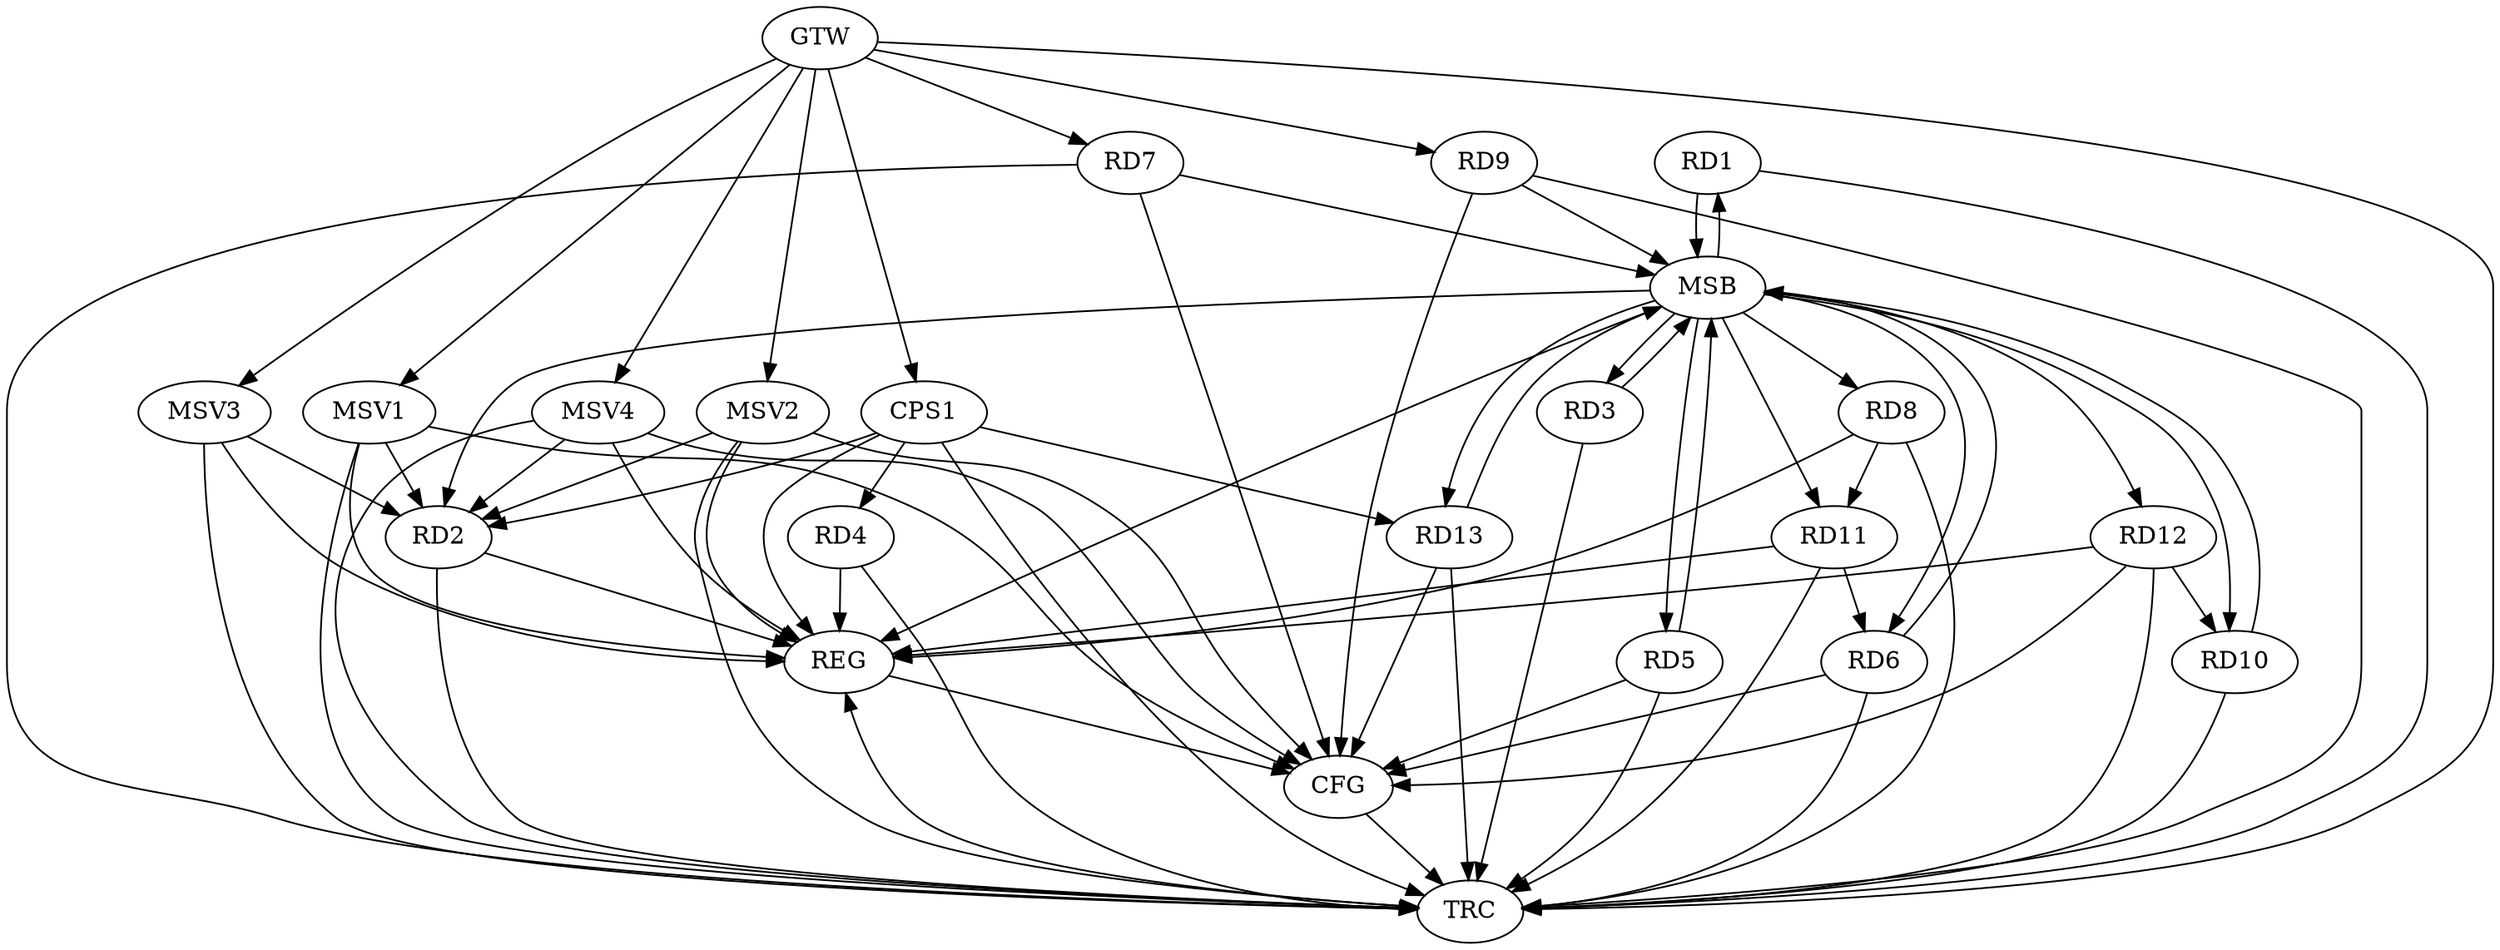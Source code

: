 strict digraph G {
  RD1 [ label="RD1" ];
  RD2 [ label="RD2" ];
  RD3 [ label="RD3" ];
  RD4 [ label="RD4" ];
  RD5 [ label="RD5" ];
  RD6 [ label="RD6" ];
  RD7 [ label="RD7" ];
  RD8 [ label="RD8" ];
  RD9 [ label="RD9" ];
  RD10 [ label="RD10" ];
  RD11 [ label="RD11" ];
  RD12 [ label="RD12" ];
  RD13 [ label="RD13" ];
  CPS1 [ label="CPS1" ];
  GTW [ label="GTW" ];
  REG [ label="REG" ];
  MSB [ label="MSB" ];
  CFG [ label="CFG" ];
  TRC [ label="TRC" ];
  MSV1 [ label="MSV1" ];
  MSV2 [ label="MSV2" ];
  MSV3 [ label="MSV3" ];
  MSV4 [ label="MSV4" ];
  RD11 -> RD6;
  RD8 -> RD11;
  RD12 -> RD10;
  CPS1 -> RD2;
  CPS1 -> RD4;
  CPS1 -> RD13;
  GTW -> RD7;
  GTW -> RD9;
  GTW -> CPS1;
  RD2 -> REG;
  RD4 -> REG;
  RD8 -> REG;
  RD11 -> REG;
  RD12 -> REG;
  CPS1 -> REG;
  RD1 -> MSB;
  MSB -> RD12;
  MSB -> REG;
  RD3 -> MSB;
  MSB -> RD6;
  MSB -> RD8;
  RD5 -> MSB;
  MSB -> RD3;
  MSB -> RD11;
  RD6 -> MSB;
  MSB -> RD5;
  RD7 -> MSB;
  MSB -> RD1;
  MSB -> RD2;
  MSB -> RD13;
  RD9 -> MSB;
  MSB -> RD10;
  RD10 -> MSB;
  RD13 -> MSB;
  RD7 -> CFG;
  RD9 -> CFG;
  RD13 -> CFG;
  RD6 -> CFG;
  RD5 -> CFG;
  RD12 -> CFG;
  REG -> CFG;
  RD1 -> TRC;
  RD2 -> TRC;
  RD3 -> TRC;
  RD4 -> TRC;
  RD5 -> TRC;
  RD6 -> TRC;
  RD7 -> TRC;
  RD8 -> TRC;
  RD9 -> TRC;
  RD10 -> TRC;
  RD11 -> TRC;
  RD12 -> TRC;
  RD13 -> TRC;
  CPS1 -> TRC;
  GTW -> TRC;
  CFG -> TRC;
  TRC -> REG;
  MSV1 -> RD2;
  GTW -> MSV1;
  MSV1 -> REG;
  MSV1 -> TRC;
  MSV1 -> CFG;
  MSV2 -> RD2;
  GTW -> MSV2;
  MSV2 -> REG;
  MSV2 -> TRC;
  MSV2 -> CFG;
  MSV3 -> RD2;
  GTW -> MSV3;
  MSV3 -> REG;
  MSV3 -> TRC;
  MSV4 -> RD2;
  GTW -> MSV4;
  MSV4 -> REG;
  MSV4 -> TRC;
  MSV4 -> CFG;
}
